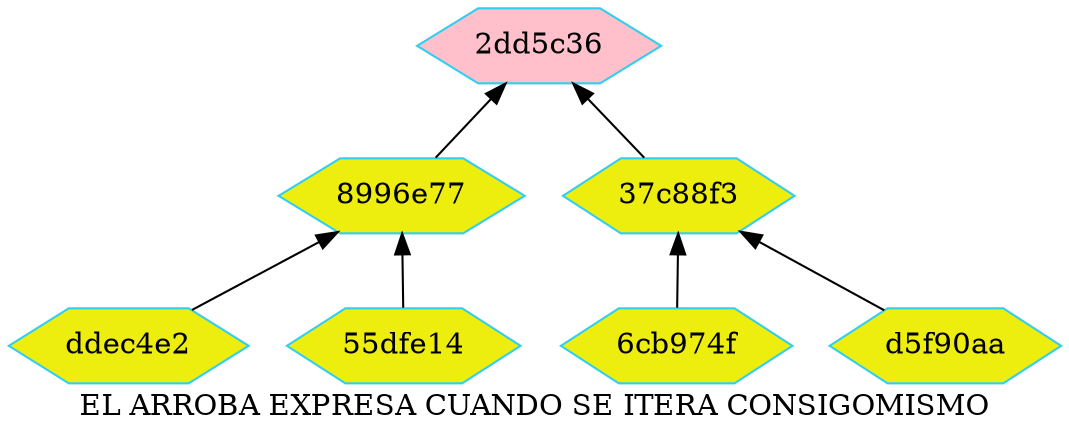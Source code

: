 digraph G
{label="EL ARROBA EXPRESA CUANDO SE ITERA CONSIGOMISMO"
        node[shape = hexagon]
        node[style = filled]
        node[fillcolor = "#EEEEE"]
        node[color = "#EEEEE"]
        node[color = "#31CEF0"]
        rankdir=BT;

"ddec4e2" -> "8996e77"
"55dfe14" -> "8996e77"
"6cb974f" -> "37c88f3"
"d5f90aa" -> "37c88f3"
"8996e77" -> "2dd5c36"
"37c88f3" -> "2dd5c36"
"2dd5c36"[fillcolor="pink"] 
}